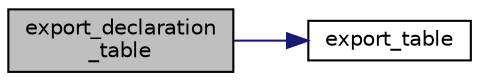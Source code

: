 digraph "export_declaration_table"
{
 // LATEX_PDF_SIZE
  edge [fontname="Helvetica",fontsize="10",labelfontname="Helvetica",labelfontsize="10"];
  node [fontname="Helvetica",fontsize="10",shape=record];
  rankdir="LR";
  Node1 [label="export_declaration\l_table",height=0.2,width=0.4,color="black", fillcolor="grey75", style="filled", fontcolor="black",tooltip="Exports the declaration table to a file."];
  Node1 -> Node2 [color="midnightblue",fontsize="10",style="solid",fontname="Helvetica"];
  Node2 [label="export_table",height=0.2,width=0.4,color="black", fillcolor="white", style="filled",URL="$d0/d41/utility_8c.html#ae0ed135c525b7672bbbfe6de611971d9",tooltip="Generic function to export a table."];
}
